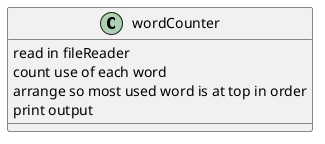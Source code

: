 @startuml
class wordCounter
{
read in fileReader
count use of each word
arrange so most used word is at top in order
print output

}


@enduml